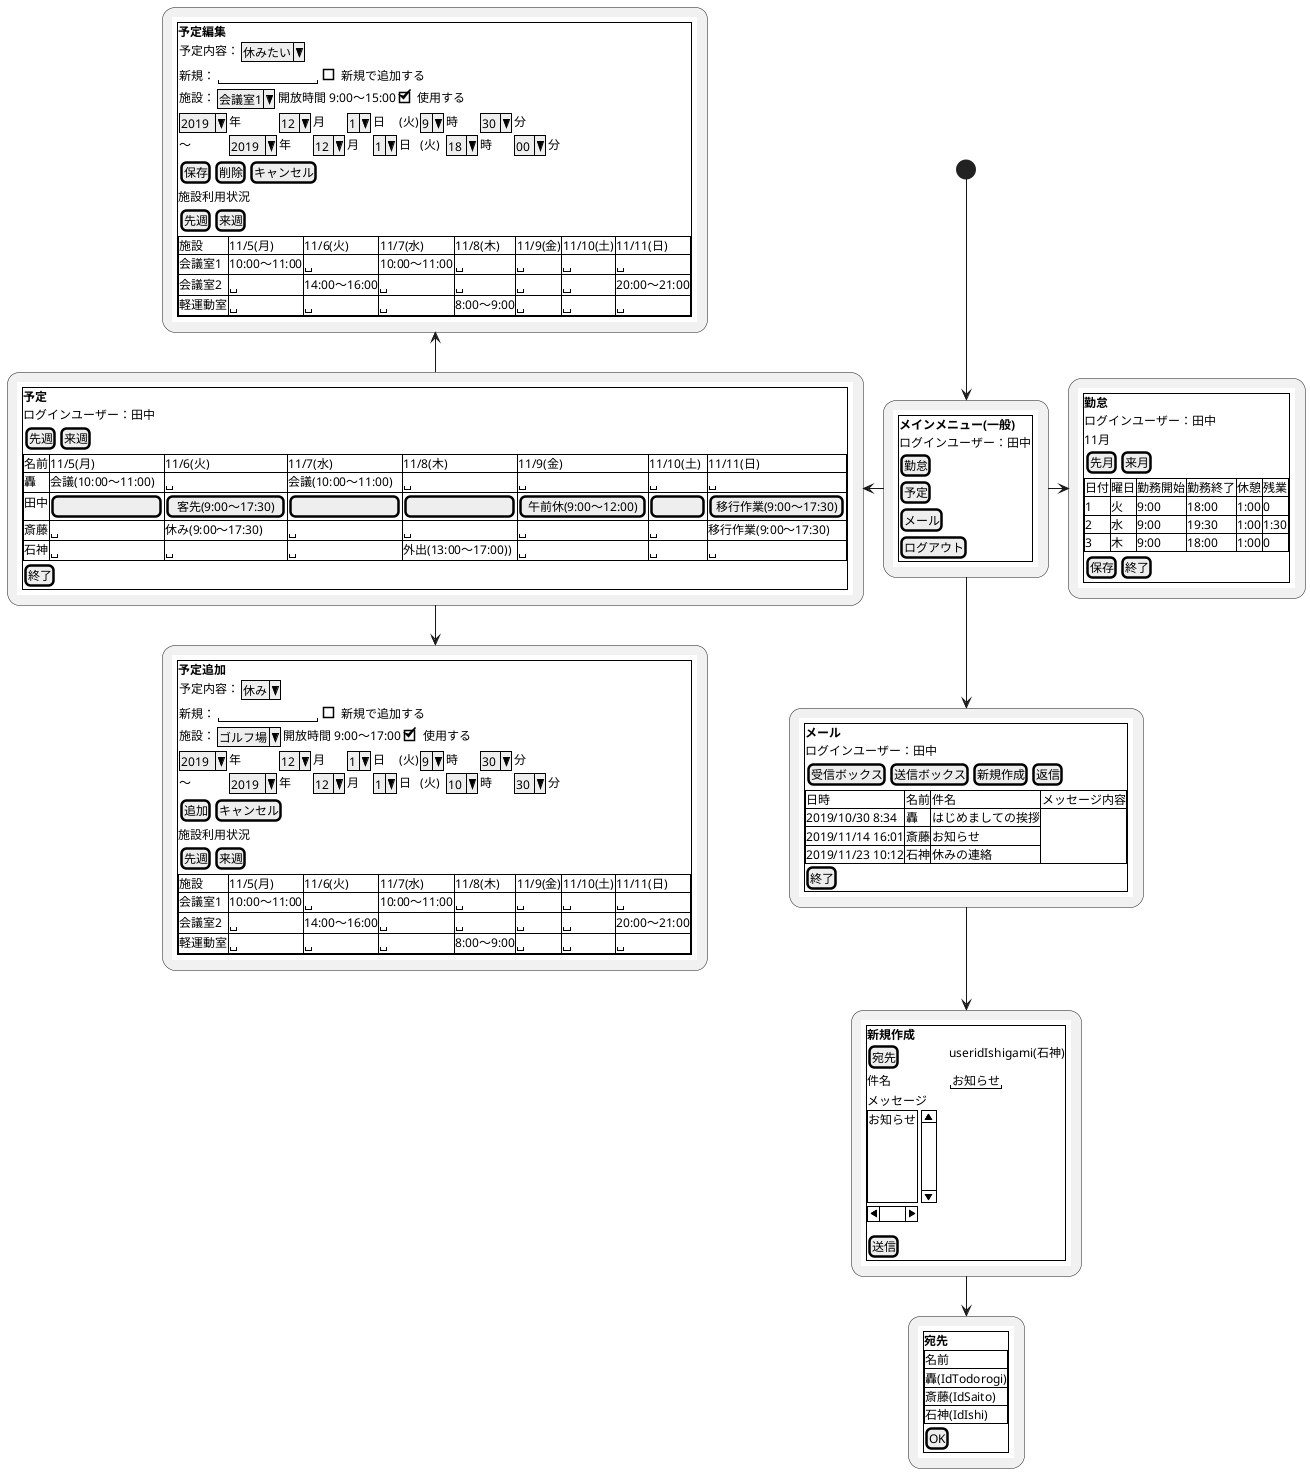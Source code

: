 @startsalt
@startuml
(*) --> "
{{
salt
{+
<b>メインメニュー(一般)
ログインユーザー：田中
[勤怠]
[予定]
[メール]
[ログアウト]
}
}}
" as menu
menu -right-> "
{{
salt
{+
<b>勤怠
ログインユーザー：田中
11月
{[先月] | [来月] }
{#
日付 | 曜日 | 勤務開始 | 勤務終了 | 休憩 | 残業
1 | 火 | 9:00 | 18:00 | 1:00 | 0
2 | 水 | 9:00 | 19:30 | 1:00 | 1:30
3 | 木 | 9:00 | 18:00 | 1:00 | 0
}
{[保存] | [終了]}
}
}}
" as kintai
menu -down-> "
{{
salt
{+
<b>メール
ログインユーザー：田中
{[受信ボックス] | [送信ボックス] | [新規作成] | [返信]}
{#
日時 | 名前 | 件名 | メッセージ内容
2019/10/30 8:34  | 轟 | はじめましての挨拶
2019/11/14 16:01  | 斎藤 | お知らせ
2019/11/23 10:12  | 石神 | 休みの連絡
}
[終了]
}
}}
" as mail
mail -down-> "
{{
salt
{+
<b>新規作成
[宛先] | useridIshigami(石神)
件名 | "お知らせ"
メッセージ
{S
お知らせ
.
.
.
.
}
[送信]
}
}}
" as createMail
createMail -down-> "
{{
salt
{+
<b>宛先
{#
名前
轟(IdTodorogi)
斎藤(IdSaito)
石神(IdIshi)
}
[OK]
}
}}
" as atesaki
menu -left-> "
{{
salt
{+
<b>予定
ログインユーザー：田中
{[先週] | [来週] }
{#
名前 | 11/5(月) | 11/6(火) | 11/7(水) | 11/8(木) | 11/9(金) | 11/10(土) | 11/11(日)
轟 | 会議(10:00〜11:00) | "" | 会議(10:00〜11:00) | "" | "" | "" | "" 
田中 | [             ] | [客先(9:00〜17:30)] | [             ] | [             ] | [午前休(9:00〜12:00)] | [      ] | [移行作業(9:00〜17:30)] 
斎藤 | "" | 休み(9:00〜17:30) | "" | "" | "" | "" | 移行作業(9:00〜17:30) 
石神 | "" | "" | "" | 外出(13:00〜17:00)) | "" | "" | ""
}
[終了]
}
}}
" as schedool
schedool -down-> "
{{
salt
{+
<b>予定追加
{予定内容： | ^休み^}
{新規： | "　　　　　　　　" | [] 新規で追加する} 
{施設： | ^ゴルフ場^ | 開放時間 9:00〜17:00 | [X] 使用する}
{ ^2019^ | 年 | ^12^ | 月 | ^1^ | 日 | (火) | ^9^ | 時 | ^30^ | 分 
 〜 | ^2019^ | 年 | ^12^ | 月 | ^1^ | 日 | (火) | ^10^ | 時 | ^30^ | 分}
{[追加] | [キャンセル]}
施設利用状況
{[先週] | [来週] }
{#
施設 | 11/5(月) | 11/6(火) | 11/7(水) | 11/8(木) | 11/9(金) | 11/10(土) | 11/11(日)
会議室1 | 10:00〜11:00 | "" | 10:00〜11:00 | "" | "" | "" | "" 
会議室2 | "" | 14:00〜16:00 | "" | "" | "" | "" | 20:00〜21:00 
軽運動室 | "" | "" | "" | 8:00〜9:00 | "" | "" | ""
}
}
}}
" as schedoolAdd
schedool -up-> "
{{
salt
{+
<b>予定編集
{予定内容： | ^休みたい^}
{新規： | "　　　　　　　　" | [] 新規で追加する} 
{施設： | ^会議室1^ | 開放時間 9:00〜15:00 | [X] 使用する}
{ ^2019^ | 年 | ^12^ | 月 | ^1^ | 日 | (火) | ^9^ | 時 | ^30^ | 分 
 〜 | ^2019^ | 年 | ^12^ | 月 | ^1^ | 日 | (火) | ^18^ | 時 | ^00^ | 分}
{[保存] | [削除] | [キャンセル]}
施設利用状況
{[先週] | [来週] }
{#
施設 | 11/5(月) | 11/6(火) | 11/7(水) | 11/8(木) | 11/9(金) | 11/10(土) | 11/11(日)
会議室1 | 10:00〜11:00 | "" | 10:00〜11:00 | "" | "" | "" | "" 
会議室2 | "" | 14:00〜16:00 | "" | "" | "" | "" | 20:00〜21:00 
軽運動室 | "" | "" | "" | 8:00〜9:00 | "" | "" | ""
}
}
}}
"
@enduml
@endsalt